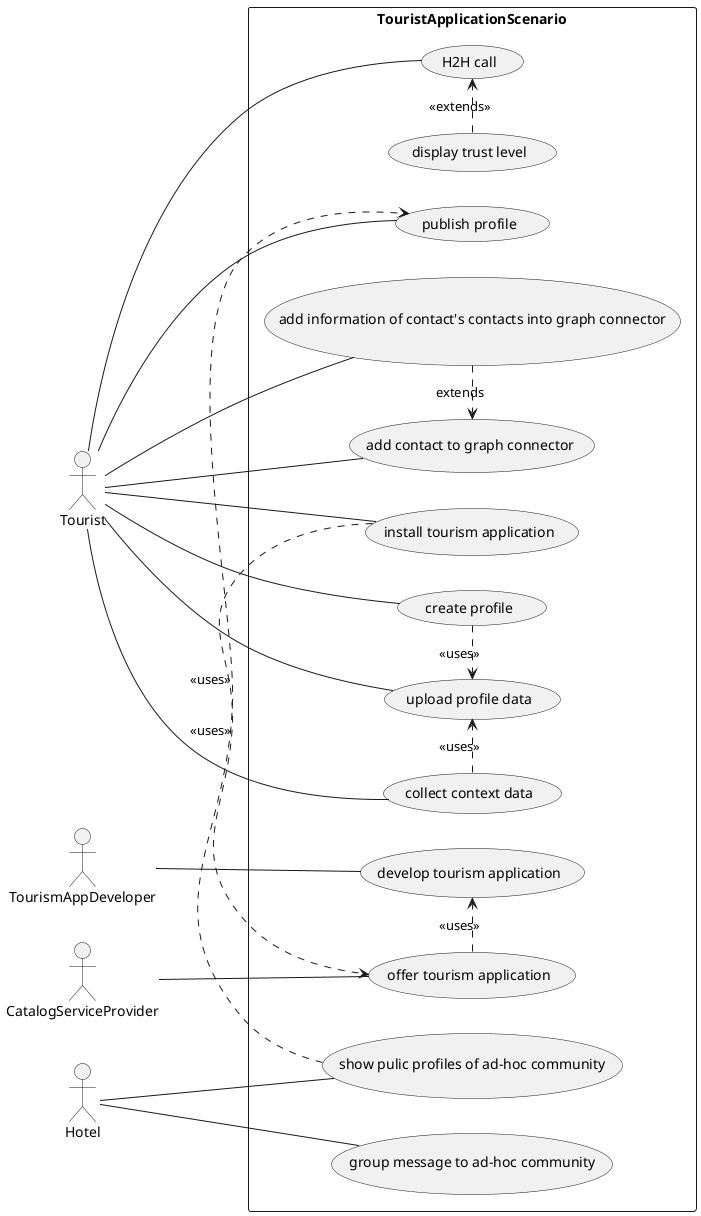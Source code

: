 @startuml

left to right direction
skinparam packageStyle rect

actor Tourist
actor TourismAppDeveloper
actor CatalogServiceProvider
actor Hotel


rectangle TouristApplicationScenario {



TourismAppDeveloper -- (develop tourism application)
CatalogServiceProvider -- (offer tourism application)
(offer tourism application) .> (develop tourism application) : <<uses>>
(install tourism application) .> (offer tourism application) : <<uses>>


Tourist -- (install tourism application)
Tourist -- (collect context data)
Tourist -- (create profile)
Tourist -- (upload profile data)
(create profile) .> (upload profile data) : <<uses>>
(collect context data) .> (upload profile data) : <<uses>>


Tourist -- (publish profile)

Tourist -- (H2H call)
(display trust level) .> (H2H call) : <<extends>>

Hotel -- (show pulic profiles of ad-hoc community)
(show pulic profiles of ad-hoc community) .> (publish profile) : <<uses>>


Hotel -- (group message to ad-hoc community)

Tourist -- (add contact to graph connector)
Tourist -- (add information of contact's contacts into graph connector)
(add information of contact's contacts into graph connector) .> (add contact to graph connector) : extends

'note right of (forward message on graph edges)
'<<invariant>>
'{graph data is loaded}
'end note


}

@enduml